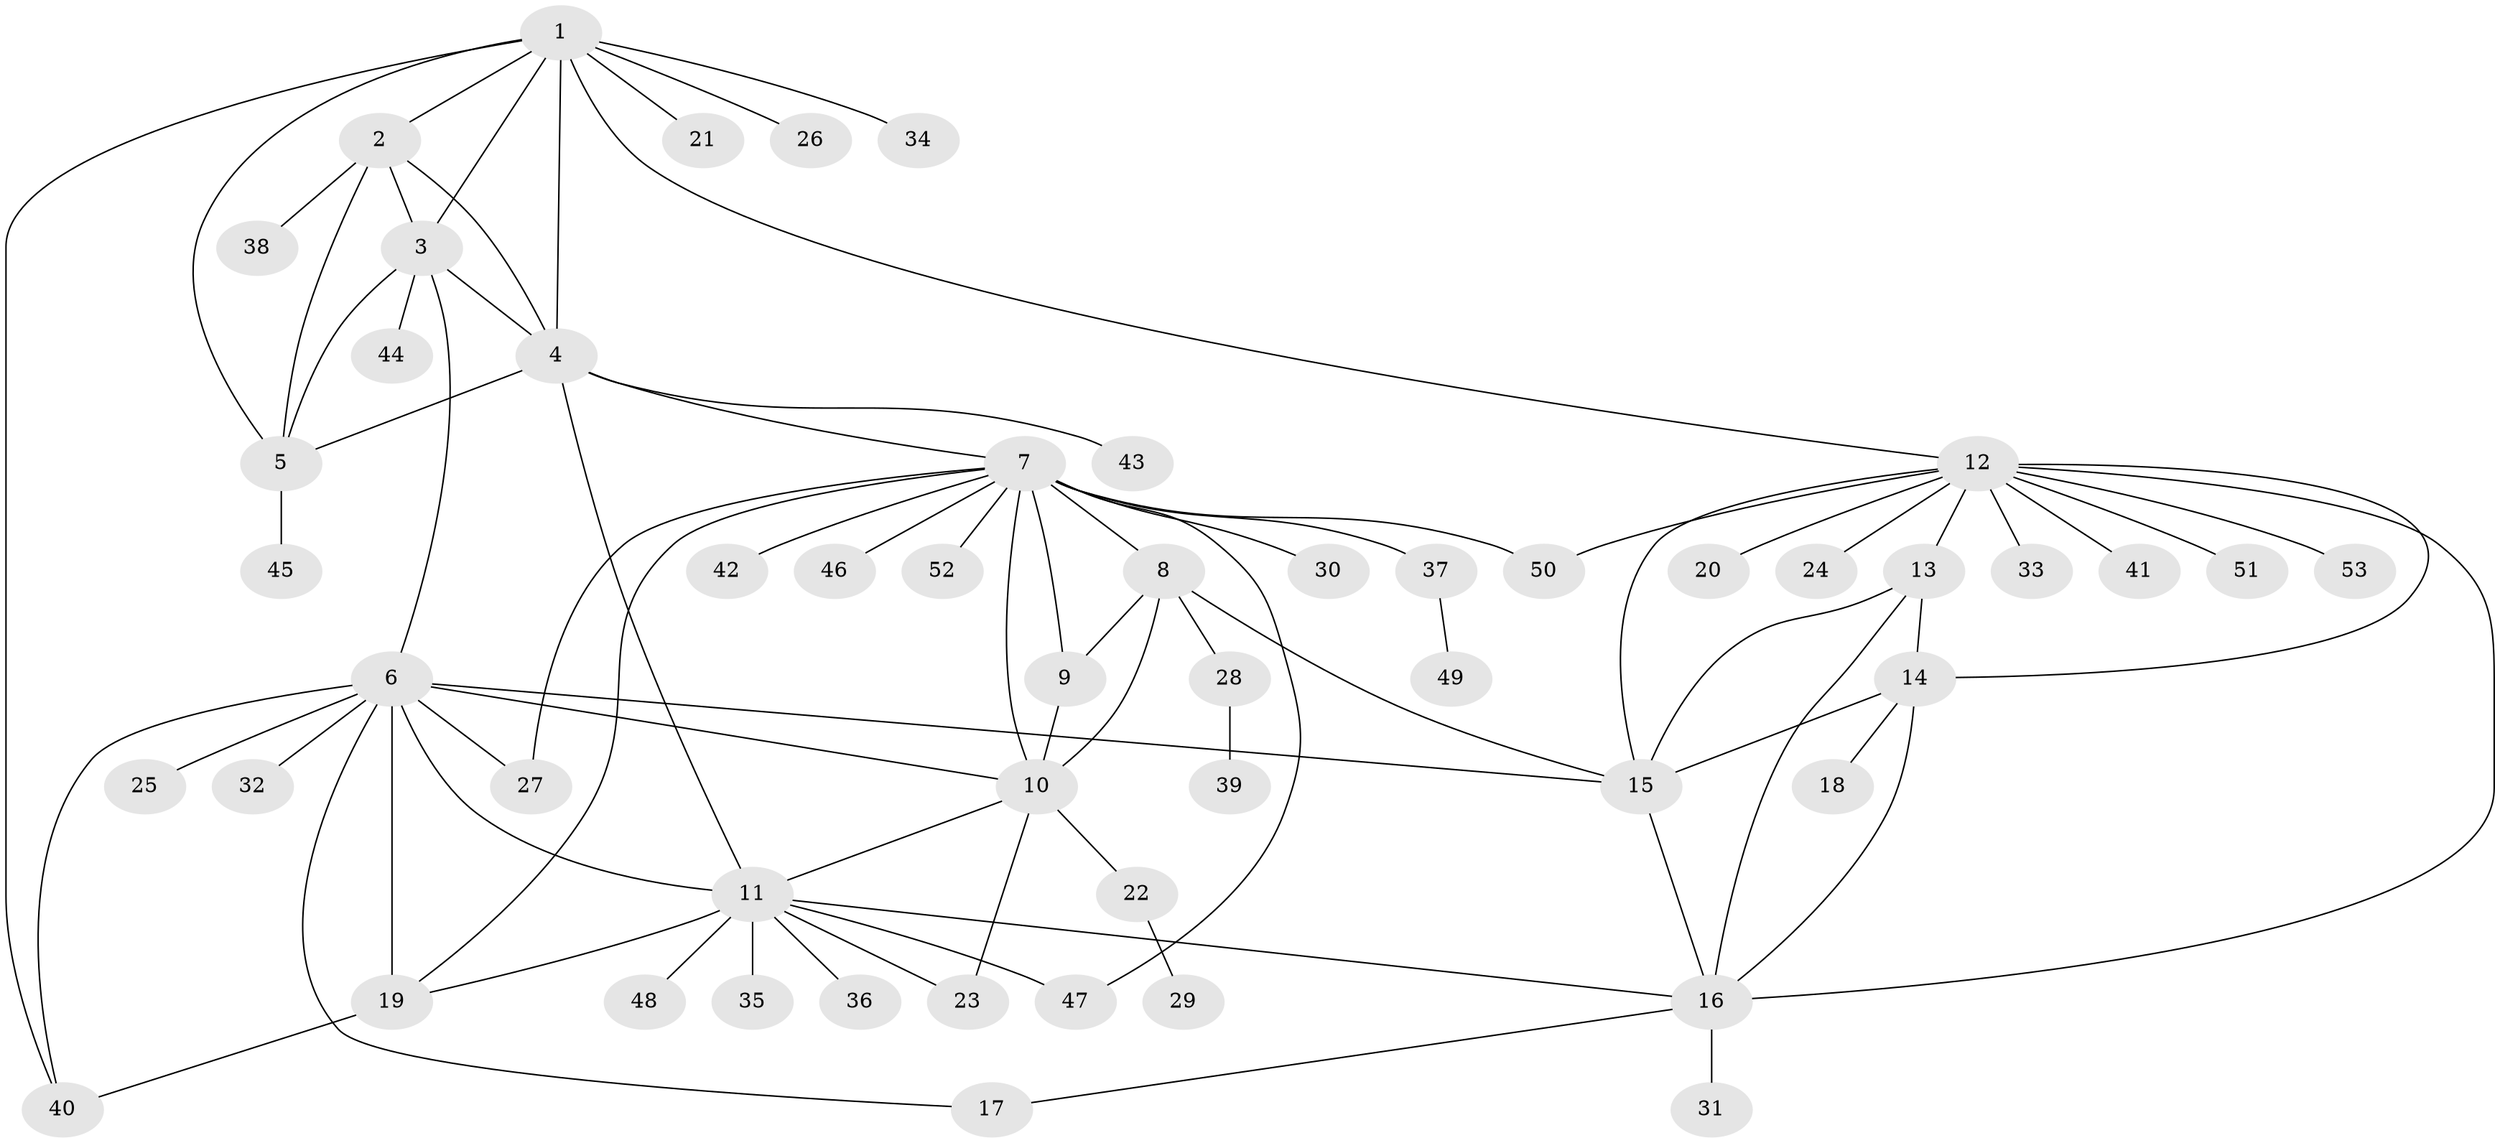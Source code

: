 // original degree distribution, {10: 0.009708737864077669, 7: 0.06796116504854369, 8: 0.019417475728155338, 6: 0.02912621359223301, 4: 0.019417475728155338, 15: 0.019417475728155338, 9: 0.02912621359223301, 5: 0.04854368932038835, 13: 0.009708737864077669, 3: 0.038834951456310676, 1: 0.5631067961165048, 2: 0.14563106796116504}
// Generated by graph-tools (version 1.1) at 2025/37/03/09/25 02:37:37]
// undirected, 53 vertices, 82 edges
graph export_dot {
graph [start="1"]
  node [color=gray90,style=filled];
  1;
  2;
  3;
  4;
  5;
  6;
  7;
  8;
  9;
  10;
  11;
  12;
  13;
  14;
  15;
  16;
  17;
  18;
  19;
  20;
  21;
  22;
  23;
  24;
  25;
  26;
  27;
  28;
  29;
  30;
  31;
  32;
  33;
  34;
  35;
  36;
  37;
  38;
  39;
  40;
  41;
  42;
  43;
  44;
  45;
  46;
  47;
  48;
  49;
  50;
  51;
  52;
  53;
  1 -- 2 [weight=1.0];
  1 -- 3 [weight=1.0];
  1 -- 4 [weight=1.0];
  1 -- 5 [weight=1.0];
  1 -- 12 [weight=1.0];
  1 -- 21 [weight=1.0];
  1 -- 26 [weight=1.0];
  1 -- 34 [weight=1.0];
  1 -- 40 [weight=1.0];
  2 -- 3 [weight=1.0];
  2 -- 4 [weight=1.0];
  2 -- 5 [weight=1.0];
  2 -- 38 [weight=2.0];
  3 -- 4 [weight=1.0];
  3 -- 5 [weight=1.0];
  3 -- 6 [weight=1.0];
  3 -- 44 [weight=1.0];
  4 -- 5 [weight=1.0];
  4 -- 7 [weight=1.0];
  4 -- 11 [weight=1.0];
  4 -- 43 [weight=1.0];
  5 -- 45 [weight=1.0];
  6 -- 10 [weight=1.0];
  6 -- 11 [weight=2.0];
  6 -- 15 [weight=1.0];
  6 -- 17 [weight=1.0];
  6 -- 19 [weight=8.0];
  6 -- 25 [weight=1.0];
  6 -- 27 [weight=3.0];
  6 -- 32 [weight=2.0];
  6 -- 40 [weight=1.0];
  7 -- 8 [weight=2.0];
  7 -- 9 [weight=1.0];
  7 -- 10 [weight=1.0];
  7 -- 19 [weight=1.0];
  7 -- 27 [weight=1.0];
  7 -- 30 [weight=1.0];
  7 -- 37 [weight=1.0];
  7 -- 42 [weight=1.0];
  7 -- 46 [weight=1.0];
  7 -- 47 [weight=1.0];
  7 -- 50 [weight=1.0];
  7 -- 52 [weight=1.0];
  8 -- 9 [weight=2.0];
  8 -- 10 [weight=2.0];
  8 -- 15 [weight=1.0];
  8 -- 28 [weight=1.0];
  9 -- 10 [weight=1.0];
  10 -- 11 [weight=1.0];
  10 -- 22 [weight=1.0];
  10 -- 23 [weight=1.0];
  11 -- 16 [weight=1.0];
  11 -- 19 [weight=1.0];
  11 -- 23 [weight=1.0];
  11 -- 35 [weight=2.0];
  11 -- 36 [weight=1.0];
  11 -- 47 [weight=1.0];
  11 -- 48 [weight=2.0];
  12 -- 13 [weight=1.0];
  12 -- 14 [weight=1.0];
  12 -- 15 [weight=1.0];
  12 -- 16 [weight=1.0];
  12 -- 20 [weight=1.0];
  12 -- 24 [weight=1.0];
  12 -- 33 [weight=1.0];
  12 -- 41 [weight=1.0];
  12 -- 50 [weight=1.0];
  12 -- 51 [weight=1.0];
  12 -- 53 [weight=1.0];
  13 -- 14 [weight=1.0];
  13 -- 15 [weight=1.0];
  13 -- 16 [weight=1.0];
  14 -- 15 [weight=1.0];
  14 -- 16 [weight=1.0];
  14 -- 18 [weight=1.0];
  15 -- 16 [weight=1.0];
  16 -- 17 [weight=1.0];
  16 -- 31 [weight=1.0];
  19 -- 40 [weight=1.0];
  22 -- 29 [weight=1.0];
  28 -- 39 [weight=1.0];
  37 -- 49 [weight=1.0];
}
